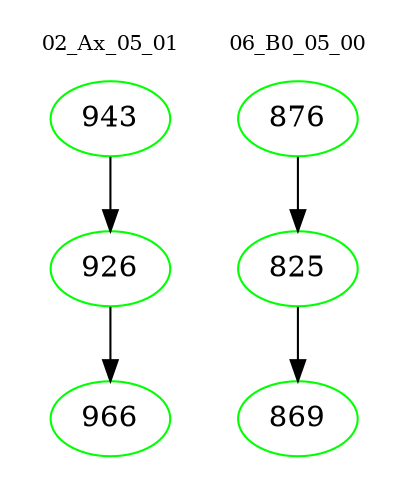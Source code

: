 digraph{
subgraph cluster_0 {
color = white
label = "02_Ax_05_01";
fontsize=10;
T0_943 [label="943", color="green"]
T0_943 -> T0_926 [color="black"]
T0_926 [label="926", color="green"]
T0_926 -> T0_966 [color="black"]
T0_966 [label="966", color="green"]
}
subgraph cluster_1 {
color = white
label = "06_B0_05_00";
fontsize=10;
T1_876 [label="876", color="green"]
T1_876 -> T1_825 [color="black"]
T1_825 [label="825", color="green"]
T1_825 -> T1_869 [color="black"]
T1_869 [label="869", color="green"]
}
}
